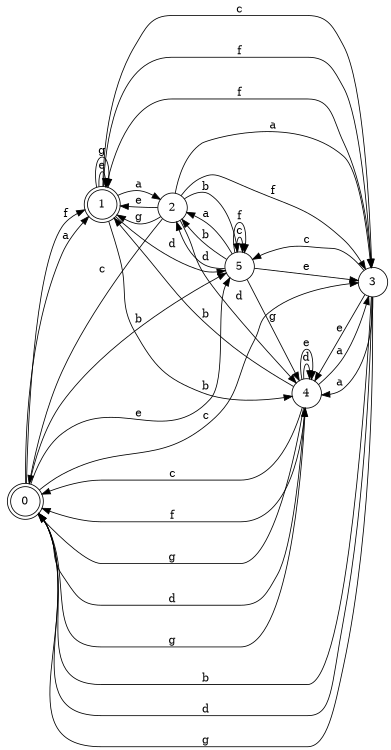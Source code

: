 digraph n5_1 {
__start0 [label="" shape="none"];

rankdir=LR;
size="8,5";

s0 [style="rounded,filled", color="black", fillcolor="white" shape="doublecircle", label="0"];
s1 [style="rounded,filled", color="black", fillcolor="white" shape="doublecircle", label="1"];
s2 [style="filled", color="black", fillcolor="white" shape="circle", label="2"];
s3 [style="filled", color="black", fillcolor="white" shape="circle", label="3"];
s4 [style="filled", color="black", fillcolor="white" shape="circle", label="4"];
s5 [style="filled", color="black", fillcolor="white" shape="circle", label="5"];
s0 -> s1 [label="a"];
s0 -> s5 [label="b"];
s0 -> s3 [label="c"];
s0 -> s4 [label="d"];
s0 -> s5 [label="e"];
s0 -> s1 [label="f"];
s0 -> s4 [label="g"];
s1 -> s2 [label="a"];
s1 -> s4 [label="b"];
s1 -> s3 [label="c"];
s1 -> s5 [label="d"];
s1 -> s1 [label="e"];
s1 -> s3 [label="f"];
s1 -> s1 [label="g"];
s2 -> s3 [label="a"];
s2 -> s5 [label="b"];
s2 -> s0 [label="c"];
s2 -> s4 [label="d"];
s2 -> s1 [label="e"];
s2 -> s3 [label="f"];
s2 -> s1 [label="g"];
s3 -> s4 [label="a"];
s3 -> s0 [label="b"];
s3 -> s5 [label="c"];
s3 -> s0 [label="d"];
s3 -> s4 [label="e"];
s3 -> s1 [label="f"];
s3 -> s0 [label="g"];
s4 -> s3 [label="a"];
s4 -> s1 [label="b"];
s4 -> s0 [label="c"];
s4 -> s4 [label="d"];
s4 -> s4 [label="e"];
s4 -> s0 [label="f"];
s4 -> s0 [label="g"];
s5 -> s2 [label="a"];
s5 -> s2 [label="b"];
s5 -> s5 [label="c"];
s5 -> s2 [label="d"];
s5 -> s3 [label="e"];
s5 -> s5 [label="f"];
s5 -> s4 [label="g"];

}